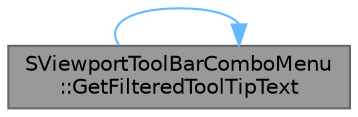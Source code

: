 digraph "SViewportToolBarComboMenu::GetFilteredToolTipText"
{
 // INTERACTIVE_SVG=YES
 // LATEX_PDF_SIZE
  bgcolor="transparent";
  edge [fontname=Helvetica,fontsize=10,labelfontname=Helvetica,labelfontsize=10];
  node [fontname=Helvetica,fontsize=10,shape=box,height=0.2,width=0.4];
  rankdir="LR";
  Node1 [id="Node000001",label="SViewportToolBarComboMenu\l::GetFilteredToolTipText",height=0.2,width=0.4,color="gray40", fillcolor="grey60", style="filled", fontcolor="black",tooltip="Called to query the tool tip text for this widget, but will return an empty text for toolbar items wh..."];
  Node1 -> Node1 [id="edge1_Node000001_Node000001",color="steelblue1",style="solid",tooltip=" "];
}
